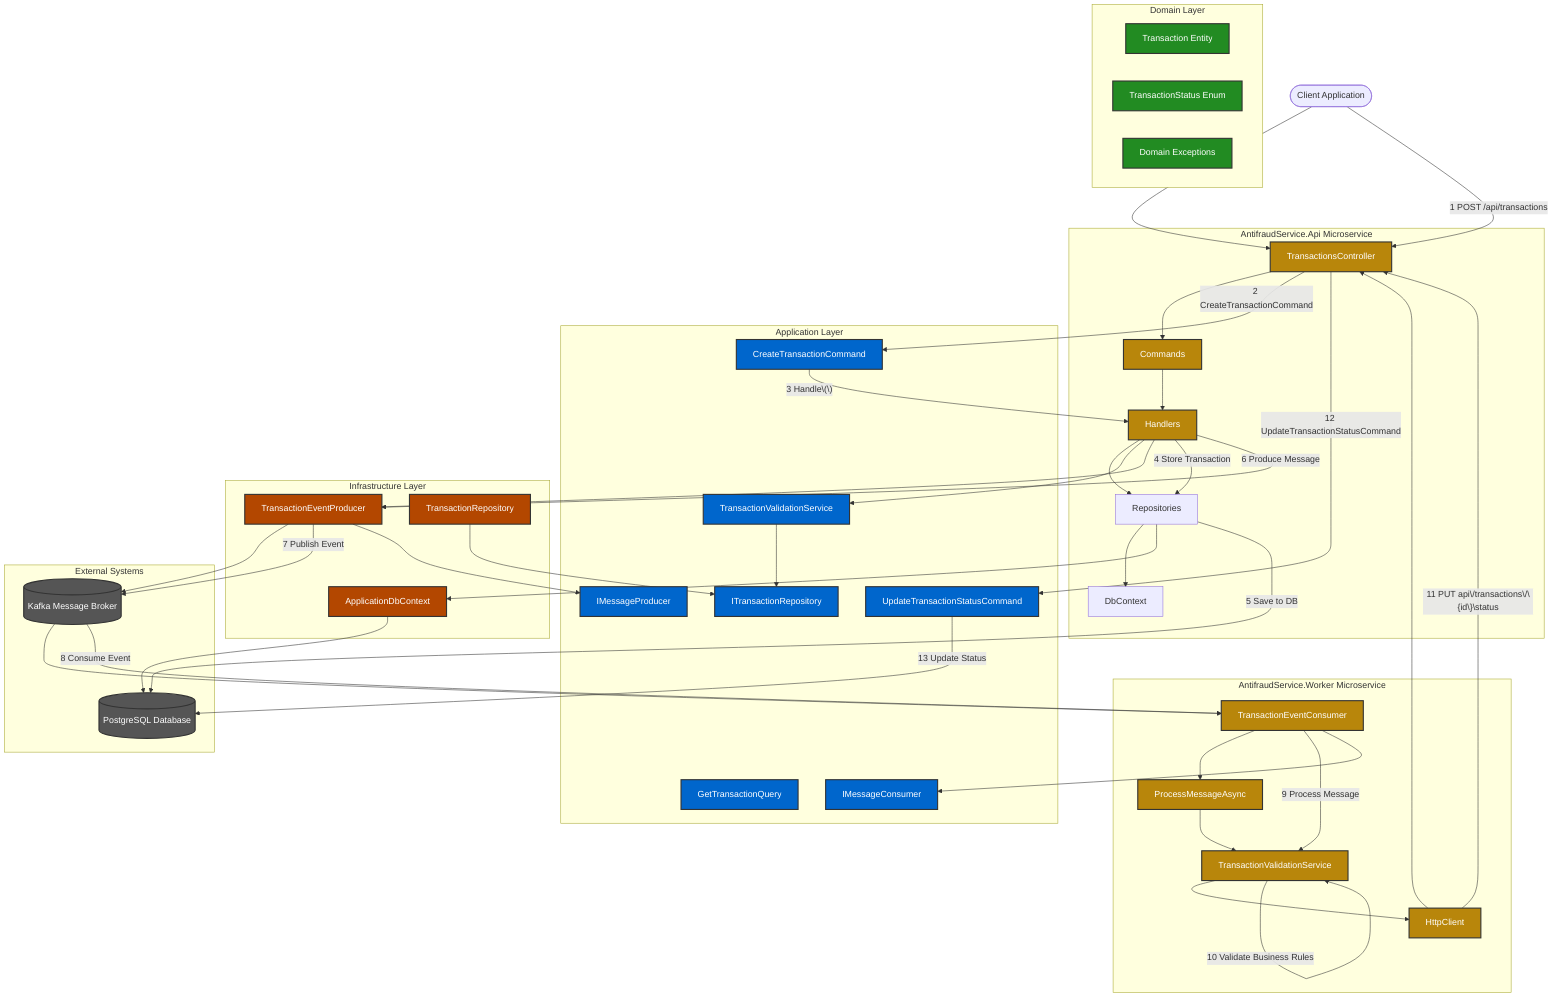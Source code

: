 flowchart TB
    Client([Client Application]) --> API
    
    subgraph "AntifraudService.Api Microservice"
        API[TransactionsController] --> Commands
        Commands --> Handlers
        Handlers --> Repositories
        Repositories --> DbContext
    end
    
    subgraph "AntifraudService.Worker Microservice"
        KafkaConsumer[TransactionEventConsumer] --> ProcessMessage
        ProcessMessage[ProcessMessageAsync] --> ValidationServiceWorker[TransactionValidationService]
        ValidationServiceWorker --> HttpClient
        HttpClient --> API
    end
    
    subgraph "Domain Layer"
        Transaction[Transaction Entity]
        TransactionStatus[TransactionStatus Enum]
        DomainExceptions[Domain Exceptions]
    end
    
    subgraph "Application Layer"
        CreateTransactionCommand
        UpdateTransactionStatusCommand
        GetTransactionQuery
        ValidationService[TransactionValidationService]
        ITransactionRepository
        IMessageProducer
        IMessageConsumer
    end
    
    subgraph "Infrastructure Layer"
        KafkaProducer[TransactionEventProducer]
        TransactionRepo[TransactionRepository]
        Persistence[ApplicationDbContext]
    end
    
    subgraph "External Systems"
        PostgreSQL[(PostgreSQL Database)]
        Kafka[("Kafka Message Broker")]
    end
    
    %% API Flow
    Handlers --> ValidationService
    Handlers --> KafkaProducer
    KafkaProducer --> Kafka
    Repositories --> Persistence
    Persistence --> PostgreSQL
    
    %% Worker Flow
    Kafka --> KafkaConsumer
    
    %% Transaction Creation Flow
    Client --"1 POST /api/transactions"--> API
    API --"2 CreateTransactionCommand"--> CreateTransactionCommand
    CreateTransactionCommand --"3 Handle\(\)"-->Handlers
    Handlers --"4 Store Transaction"--> Repositories
    Repositories --"5 Save to DB"--> PostgreSQL
    Handlers --"6 Produce Message"--> KafkaProducer
    KafkaProducer --"7 Publish Event"--> Kafka
    
    %% Transaction Validation Flow
    Kafka --"8 Consume Event"--> KafkaConsumer
    KafkaConsumer --"9 Process Message"--> ValidationServiceWorker
    ValidationServiceWorker --"10 Validate Business Rules"--> ValidationServiceWorker
    HttpClient --"11 PUT api\/transactions\/\{id\}\status"--> API
    API --"12 UpdateTransactionStatusCommand"--> UpdateTransactionStatusCommand
    UpdateTransactionStatusCommand --"13 Update Status"--> PostgreSQL
    
    %% Data Access
    ValidationService --> ITransactionRepository
    TransactionRepo --> ITransactionRepository
    
    %% Messaging
    KafkaProducer --> IMessageProducer
    KafkaConsumer --> IMessageConsumer
    
    classDef microservice fill:#b8860b,stroke:#333,stroke-width:2px,color:white;
    classDef domain fill:#228b22,stroke:#333,stroke-width:2px,color:white;
    classDef application fill:#0066cc,stroke:#333,stroke-width:2px,color:white;
    classDef infrastructure fill:#b34700,stroke:#333,stroke-width:2px,color:white;
    classDef external fill:#555555,stroke:#333,stroke-width:2px,color:white;
    
    class API,Commands,Handlers microservice;
    class KafkaConsumer,ProcessMessage,ValidationServiceWorker,HttpClient microservice;
    class Transaction,TransactionStatus,DomainExceptions domain;
    class CreateTransactionCommand,UpdateTransactionStatusCommand,GetTransactionQuery,ValidationService,ITransactionRepository,IMessageProducer,IMessageConsumer application;
    class KafkaProducer,TransactionRepo,Persistence infrastructure;
    class PostgreSQL,Kafka external;